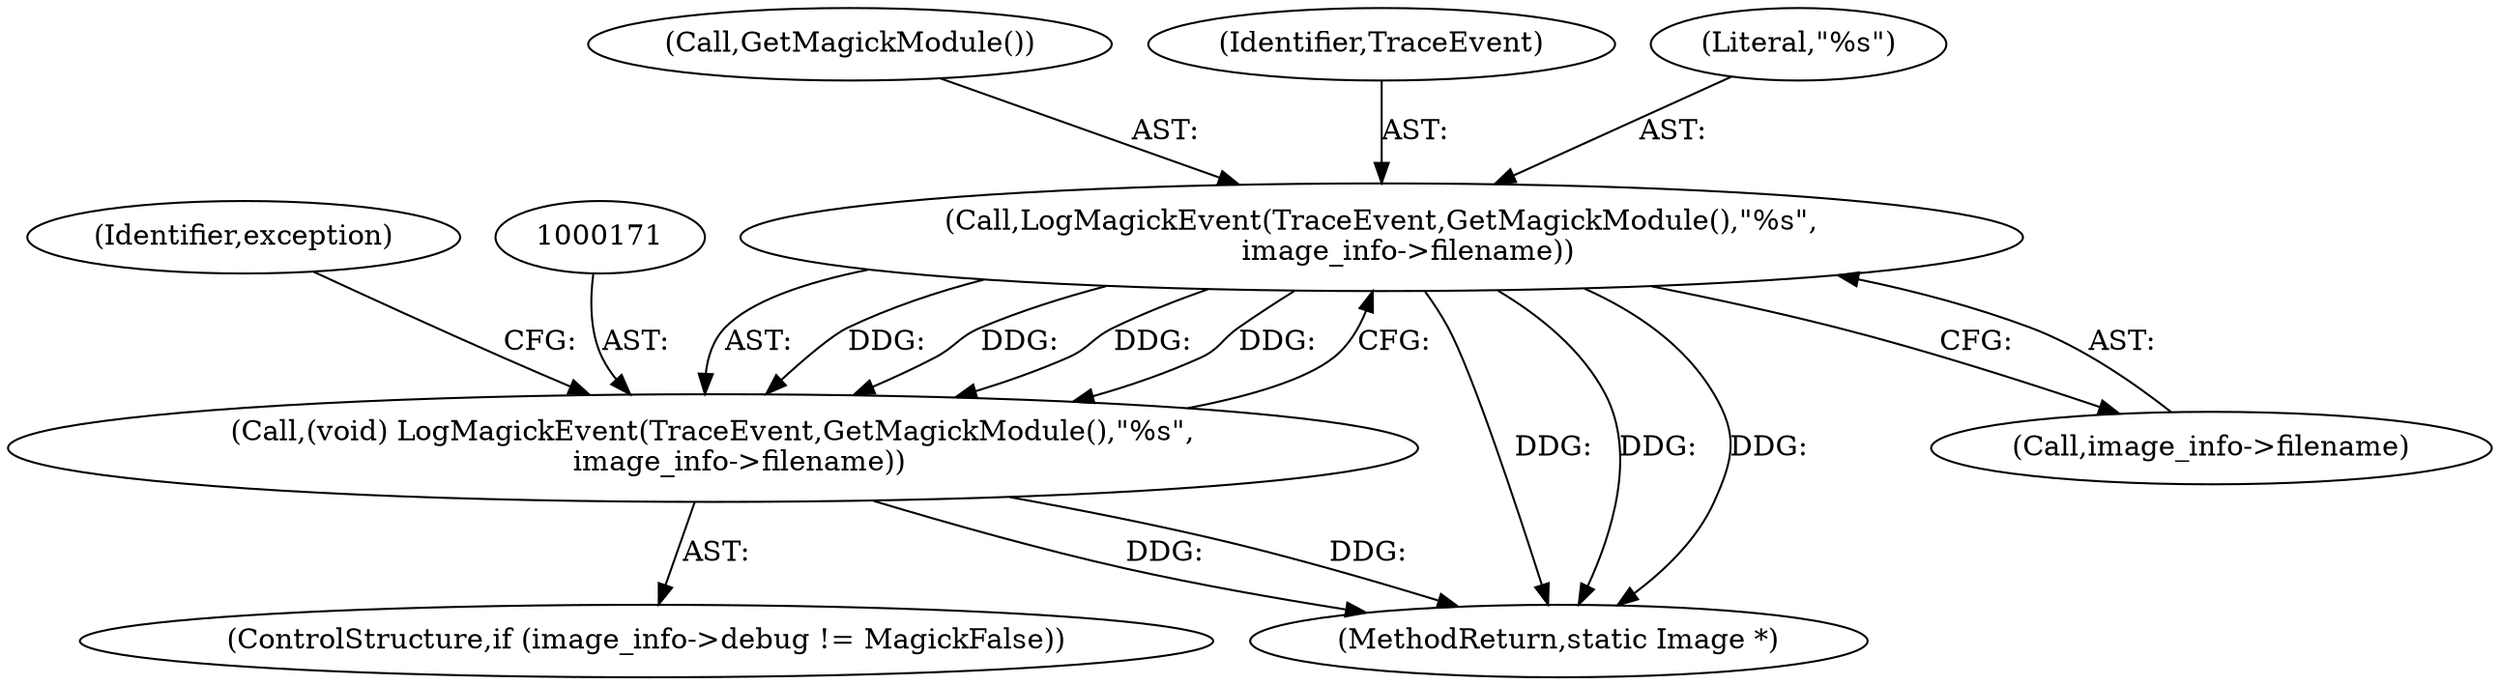 digraph "0_ImageMagick_1c358ffe0049f768dd49a8a889c1cbf99ac9849b@pointer" {
"1000172" [label="(Call,LogMagickEvent(TraceEvent,GetMagickModule(),\"%s\",\n      image_info->filename))"];
"1000170" [label="(Call,(void) LogMagickEvent(TraceEvent,GetMagickModule(),\"%s\",\n      image_info->filename))"];
"1000174" [label="(Call,GetMagickModule())"];
"1000164" [label="(ControlStructure,if (image_info->debug != MagickFalse))"];
"1000181" [label="(Identifier,exception)"];
"1000173" [label="(Identifier,TraceEvent)"];
"1000170" [label="(Call,(void) LogMagickEvent(TraceEvent,GetMagickModule(),\"%s\",\n      image_info->filename))"];
"1000175" [label="(Literal,\"%s\")"];
"1001975" [label="(MethodReturn,static Image *)"];
"1000176" [label="(Call,image_info->filename)"];
"1000172" [label="(Call,LogMagickEvent(TraceEvent,GetMagickModule(),\"%s\",\n      image_info->filename))"];
"1000172" -> "1000170"  [label="AST: "];
"1000172" -> "1000176"  [label="CFG: "];
"1000173" -> "1000172"  [label="AST: "];
"1000174" -> "1000172"  [label="AST: "];
"1000175" -> "1000172"  [label="AST: "];
"1000176" -> "1000172"  [label="AST: "];
"1000170" -> "1000172"  [label="CFG: "];
"1000172" -> "1001975"  [label="DDG: "];
"1000172" -> "1001975"  [label="DDG: "];
"1000172" -> "1001975"  [label="DDG: "];
"1000172" -> "1000170"  [label="DDG: "];
"1000172" -> "1000170"  [label="DDG: "];
"1000172" -> "1000170"  [label="DDG: "];
"1000172" -> "1000170"  [label="DDG: "];
"1000170" -> "1000164"  [label="AST: "];
"1000171" -> "1000170"  [label="AST: "];
"1000181" -> "1000170"  [label="CFG: "];
"1000170" -> "1001975"  [label="DDG: "];
"1000170" -> "1001975"  [label="DDG: "];
}
